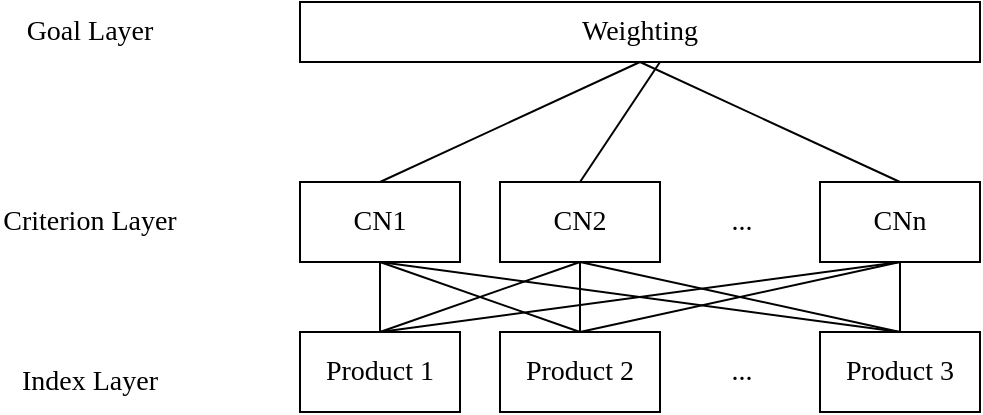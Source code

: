 <mxfile version="17.5.0" type="github">
  <diagram id="rdAf-4bm8WAFSmJQ0he8" name="Page-1">
    <mxGraphModel dx="1038" dy="536" grid="1" gridSize="10" guides="1" tooltips="1" connect="1" arrows="1" fold="1" page="1" pageScale="1" pageWidth="827" pageHeight="1169" math="0" shadow="0">
      <root>
        <mxCell id="0" />
        <mxCell id="1" parent="0" />
        <mxCell id="P-MKVrw5kjLIv1y3gI0b-3" value="Weighting" style="rounded=0;whiteSpace=wrap;html=1;fontFamily=Times New Roman;fontSize=14;" vertex="1" parent="1">
          <mxGeometry x="250" y="250" width="340" height="30" as="geometry" />
        </mxCell>
        <mxCell id="P-MKVrw5kjLIv1y3gI0b-5" value="CN1" style="rounded=0;whiteSpace=wrap;html=1;fontFamily=Times New Roman;fontSize=14;" vertex="1" parent="1">
          <mxGeometry x="250" y="340" width="80" height="40" as="geometry" />
        </mxCell>
        <mxCell id="P-MKVrw5kjLIv1y3gI0b-6" value="CN2" style="rounded=0;whiteSpace=wrap;html=1;fontFamily=Times New Roman;fontSize=14;" vertex="1" parent="1">
          <mxGeometry x="350" y="340" width="80" height="40" as="geometry" />
        </mxCell>
        <mxCell id="P-MKVrw5kjLIv1y3gI0b-7" value="Goal Layer" style="text;html=1;strokeColor=none;fillColor=none;align=center;verticalAlign=middle;whiteSpace=wrap;rounded=0;fontFamily=Times New Roman;fontSize=14;" vertex="1" parent="1">
          <mxGeometry x="100" y="250" width="90" height="30" as="geometry" />
        </mxCell>
        <mxCell id="P-MKVrw5kjLIv1y3gI0b-8" value="CNn" style="rounded=0;whiteSpace=wrap;html=1;fontFamily=Times New Roman;fontSize=14;" vertex="1" parent="1">
          <mxGeometry x="510" y="340" width="80" height="40" as="geometry" />
        </mxCell>
        <mxCell id="P-MKVrw5kjLIv1y3gI0b-11" value="Product 1" style="rounded=0;whiteSpace=wrap;html=1;fontFamily=Times New Roman;fontSize=14;" vertex="1" parent="1">
          <mxGeometry x="250" y="415" width="80" height="40" as="geometry" />
        </mxCell>
        <mxCell id="P-MKVrw5kjLIv1y3gI0b-12" value="Criterion Layer" style="text;html=1;strokeColor=none;fillColor=none;align=center;verticalAlign=middle;whiteSpace=wrap;rounded=0;fontFamily=Times New Roman;fontSize=14;" vertex="1" parent="1">
          <mxGeometry x="100" y="345" width="90" height="30" as="geometry" />
        </mxCell>
        <mxCell id="P-MKVrw5kjLIv1y3gI0b-13" value="Index Layer" style="text;html=1;strokeColor=none;fillColor=none;align=center;verticalAlign=middle;whiteSpace=wrap;rounded=0;fontFamily=Times New Roman;fontSize=14;" vertex="1" parent="1">
          <mxGeometry x="100" y="425" width="90" height="30" as="geometry" />
        </mxCell>
        <mxCell id="P-MKVrw5kjLIv1y3gI0b-14" value="Product 2" style="rounded=0;whiteSpace=wrap;html=1;fontFamily=Times New Roman;fontSize=14;" vertex="1" parent="1">
          <mxGeometry x="350" y="415" width="80" height="40" as="geometry" />
        </mxCell>
        <mxCell id="P-MKVrw5kjLIv1y3gI0b-15" value="Product 3" style="rounded=0;whiteSpace=wrap;html=1;fontFamily=Times New Roman;fontSize=14;" vertex="1" parent="1">
          <mxGeometry x="510" y="415" width="80" height="40" as="geometry" />
        </mxCell>
        <mxCell id="P-MKVrw5kjLIv1y3gI0b-16" value="" style="endArrow=none;html=1;rounded=0;entryX=0.5;entryY=1;entryDx=0;entryDy=0;exitX=0.5;exitY=0;exitDx=0;exitDy=0;fontFamily=Times New Roman;fontSize=14;" edge="1" parent="1" source="P-MKVrw5kjLIv1y3gI0b-5" target="P-MKVrw5kjLIv1y3gI0b-3">
          <mxGeometry width="50" height="50" relative="1" as="geometry">
            <mxPoint x="370" y="350" as="sourcePoint" />
            <mxPoint x="420" y="300" as="targetPoint" />
          </mxGeometry>
        </mxCell>
        <mxCell id="P-MKVrw5kjLIv1y3gI0b-17" value="" style="endArrow=none;html=1;rounded=0;exitX=0.5;exitY=0;exitDx=0;exitDy=0;fontFamily=Times New Roman;fontSize=14;" edge="1" parent="1" source="P-MKVrw5kjLIv1y3gI0b-6">
          <mxGeometry width="50" height="50" relative="1" as="geometry">
            <mxPoint x="450" y="370" as="sourcePoint" />
            <mxPoint x="430" y="280" as="targetPoint" />
          </mxGeometry>
        </mxCell>
        <mxCell id="P-MKVrw5kjLIv1y3gI0b-18" value="" style="endArrow=none;html=1;rounded=0;entryX=0.5;entryY=1;entryDx=0;entryDy=0;exitX=0.5;exitY=0;exitDx=0;exitDy=0;fontFamily=Times New Roman;fontSize=14;" edge="1" parent="1" source="P-MKVrw5kjLIv1y3gI0b-8" target="P-MKVrw5kjLIv1y3gI0b-3">
          <mxGeometry width="50" height="50" relative="1" as="geometry">
            <mxPoint x="460" y="390" as="sourcePoint" />
            <mxPoint x="510" y="340" as="targetPoint" />
          </mxGeometry>
        </mxCell>
        <mxCell id="P-MKVrw5kjLIv1y3gI0b-19" value="..." style="text;html=1;strokeColor=none;fillColor=none;align=center;verticalAlign=middle;whiteSpace=wrap;rounded=0;fontFamily=Times New Roman;fontSize=14;" vertex="1" parent="1">
          <mxGeometry x="441" y="345" width="60" height="30" as="geometry" />
        </mxCell>
        <mxCell id="P-MKVrw5kjLIv1y3gI0b-21" value="" style="endArrow=none;html=1;rounded=0;entryX=0.5;entryY=1;entryDx=0;entryDy=0;exitX=0.5;exitY=0;exitDx=0;exitDy=0;fontFamily=Times New Roman;fontSize=14;" edge="1" parent="1" source="P-MKVrw5kjLIv1y3gI0b-11" target="P-MKVrw5kjLIv1y3gI0b-5">
          <mxGeometry width="50" height="50" relative="1" as="geometry">
            <mxPoint x="280" y="420" as="sourcePoint" />
            <mxPoint x="330" y="370" as="targetPoint" />
          </mxGeometry>
        </mxCell>
        <mxCell id="P-MKVrw5kjLIv1y3gI0b-22" value="" style="endArrow=none;html=1;rounded=0;entryX=0.5;entryY=1;entryDx=0;entryDy=0;exitX=0.5;exitY=0;exitDx=0;exitDy=0;fontFamily=Times New Roman;fontSize=14;" edge="1" parent="1" source="P-MKVrw5kjLIv1y3gI0b-14" target="P-MKVrw5kjLIv1y3gI0b-5">
          <mxGeometry width="50" height="50" relative="1" as="geometry">
            <mxPoint x="320" y="520" as="sourcePoint" />
            <mxPoint x="370" y="470" as="targetPoint" />
          </mxGeometry>
        </mxCell>
        <mxCell id="P-MKVrw5kjLIv1y3gI0b-23" value="" style="endArrow=none;html=1;rounded=0;entryX=0.5;entryY=1;entryDx=0;entryDy=0;exitX=0.5;exitY=0;exitDx=0;exitDy=0;fontFamily=Times New Roman;fontSize=14;" edge="1" parent="1" source="P-MKVrw5kjLIv1y3gI0b-15" target="P-MKVrw5kjLIv1y3gI0b-5">
          <mxGeometry width="50" height="50" relative="1" as="geometry">
            <mxPoint x="460" y="440" as="sourcePoint" />
            <mxPoint x="510" y="390" as="targetPoint" />
          </mxGeometry>
        </mxCell>
        <mxCell id="P-MKVrw5kjLIv1y3gI0b-24" value="" style="endArrow=none;html=1;rounded=0;entryX=0.5;entryY=1;entryDx=0;entryDy=0;exitX=0.5;exitY=0;exitDx=0;exitDy=0;fontFamily=Times New Roman;fontSize=14;" edge="1" parent="1" source="P-MKVrw5kjLIv1y3gI0b-14" target="P-MKVrw5kjLIv1y3gI0b-6">
          <mxGeometry width="50" height="50" relative="1" as="geometry">
            <mxPoint x="390" y="410" as="sourcePoint" />
            <mxPoint x="390" y="490" as="targetPoint" />
          </mxGeometry>
        </mxCell>
        <mxCell id="P-MKVrw5kjLIv1y3gI0b-25" value="" style="endArrow=none;html=1;rounded=0;entryX=0.5;entryY=1;entryDx=0;entryDy=0;exitX=0.5;exitY=0;exitDx=0;exitDy=0;fontFamily=Times New Roman;fontSize=14;" edge="1" parent="1" source="P-MKVrw5kjLIv1y3gI0b-15" target="P-MKVrw5kjLIv1y3gI0b-8">
          <mxGeometry width="50" height="50" relative="1" as="geometry">
            <mxPoint x="530" y="510" as="sourcePoint" />
            <mxPoint x="580" y="460" as="targetPoint" />
          </mxGeometry>
        </mxCell>
        <mxCell id="P-MKVrw5kjLIv1y3gI0b-27" value="" style="endArrow=none;html=1;rounded=0;entryX=0.5;entryY=1;entryDx=0;entryDy=0;exitX=0.5;exitY=0;exitDx=0;exitDy=0;fontFamily=Times New Roman;fontSize=14;" edge="1" parent="1" source="P-MKVrw5kjLIv1y3gI0b-14" target="P-MKVrw5kjLIv1y3gI0b-8">
          <mxGeometry width="50" height="50" relative="1" as="geometry">
            <mxPoint x="610" y="430" as="sourcePoint" />
            <mxPoint x="660" y="380" as="targetPoint" />
          </mxGeometry>
        </mxCell>
        <mxCell id="P-MKVrw5kjLIv1y3gI0b-28" value="" style="endArrow=none;html=1;rounded=0;entryX=0.5;entryY=1;entryDx=0;entryDy=0;exitX=0.5;exitY=0;exitDx=0;exitDy=0;fontFamily=Times New Roman;fontSize=14;" edge="1" parent="1" source="P-MKVrw5kjLIv1y3gI0b-15" target="P-MKVrw5kjLIv1y3gI0b-6">
          <mxGeometry width="50" height="50" relative="1" as="geometry">
            <mxPoint x="450" y="530" as="sourcePoint" />
            <mxPoint x="500" y="480" as="targetPoint" />
          </mxGeometry>
        </mxCell>
        <mxCell id="P-MKVrw5kjLIv1y3gI0b-29" value="" style="endArrow=none;html=1;rounded=0;entryX=0.5;entryY=0;entryDx=0;entryDy=0;exitX=0.5;exitY=1;exitDx=0;exitDy=0;fontFamily=Times New Roman;fontSize=14;" edge="1" parent="1" source="P-MKVrw5kjLIv1y3gI0b-8" target="P-MKVrw5kjLIv1y3gI0b-11">
          <mxGeometry width="50" height="50" relative="1" as="geometry">
            <mxPoint x="500" y="530" as="sourcePoint" />
            <mxPoint x="550" y="480" as="targetPoint" />
          </mxGeometry>
        </mxCell>
        <mxCell id="P-MKVrw5kjLIv1y3gI0b-30" value="" style="endArrow=none;html=1;rounded=0;entryX=0.5;entryY=1;entryDx=0;entryDy=0;exitX=0.5;exitY=0;exitDx=0;exitDy=0;fontFamily=Times New Roman;fontSize=14;" edge="1" parent="1" source="P-MKVrw5kjLIv1y3gI0b-11" target="P-MKVrw5kjLIv1y3gI0b-6">
          <mxGeometry width="50" height="50" relative="1" as="geometry">
            <mxPoint x="380" y="520" as="sourcePoint" />
            <mxPoint x="430" y="470" as="targetPoint" />
          </mxGeometry>
        </mxCell>
        <mxCell id="P-MKVrw5kjLIv1y3gI0b-31" value="..." style="text;html=1;strokeColor=none;fillColor=none;align=center;verticalAlign=middle;whiteSpace=wrap;rounded=0;fontFamily=Times New Roman;fontSize=14;" vertex="1" parent="1">
          <mxGeometry x="441" y="420" width="60" height="30" as="geometry" />
        </mxCell>
      </root>
    </mxGraphModel>
  </diagram>
</mxfile>
